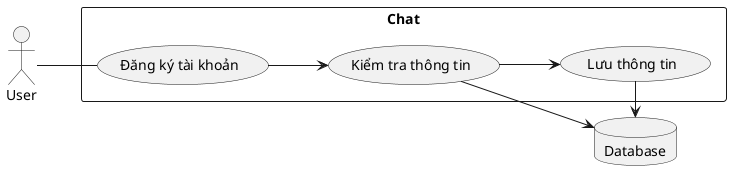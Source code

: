 @startuml
left to right direction

actor User
database "Database" as Database
rectangle Chat {
    usecase "Đăng ký tài khoản" as Register
    usecase "Kiểm tra thông tin" as Check
    usecase "Lưu thông tin" as Save
    User -d- Register
    Register --> Check
    Check --> Database
    Check --> Save
    Save -l-> Database
}
@enduml
